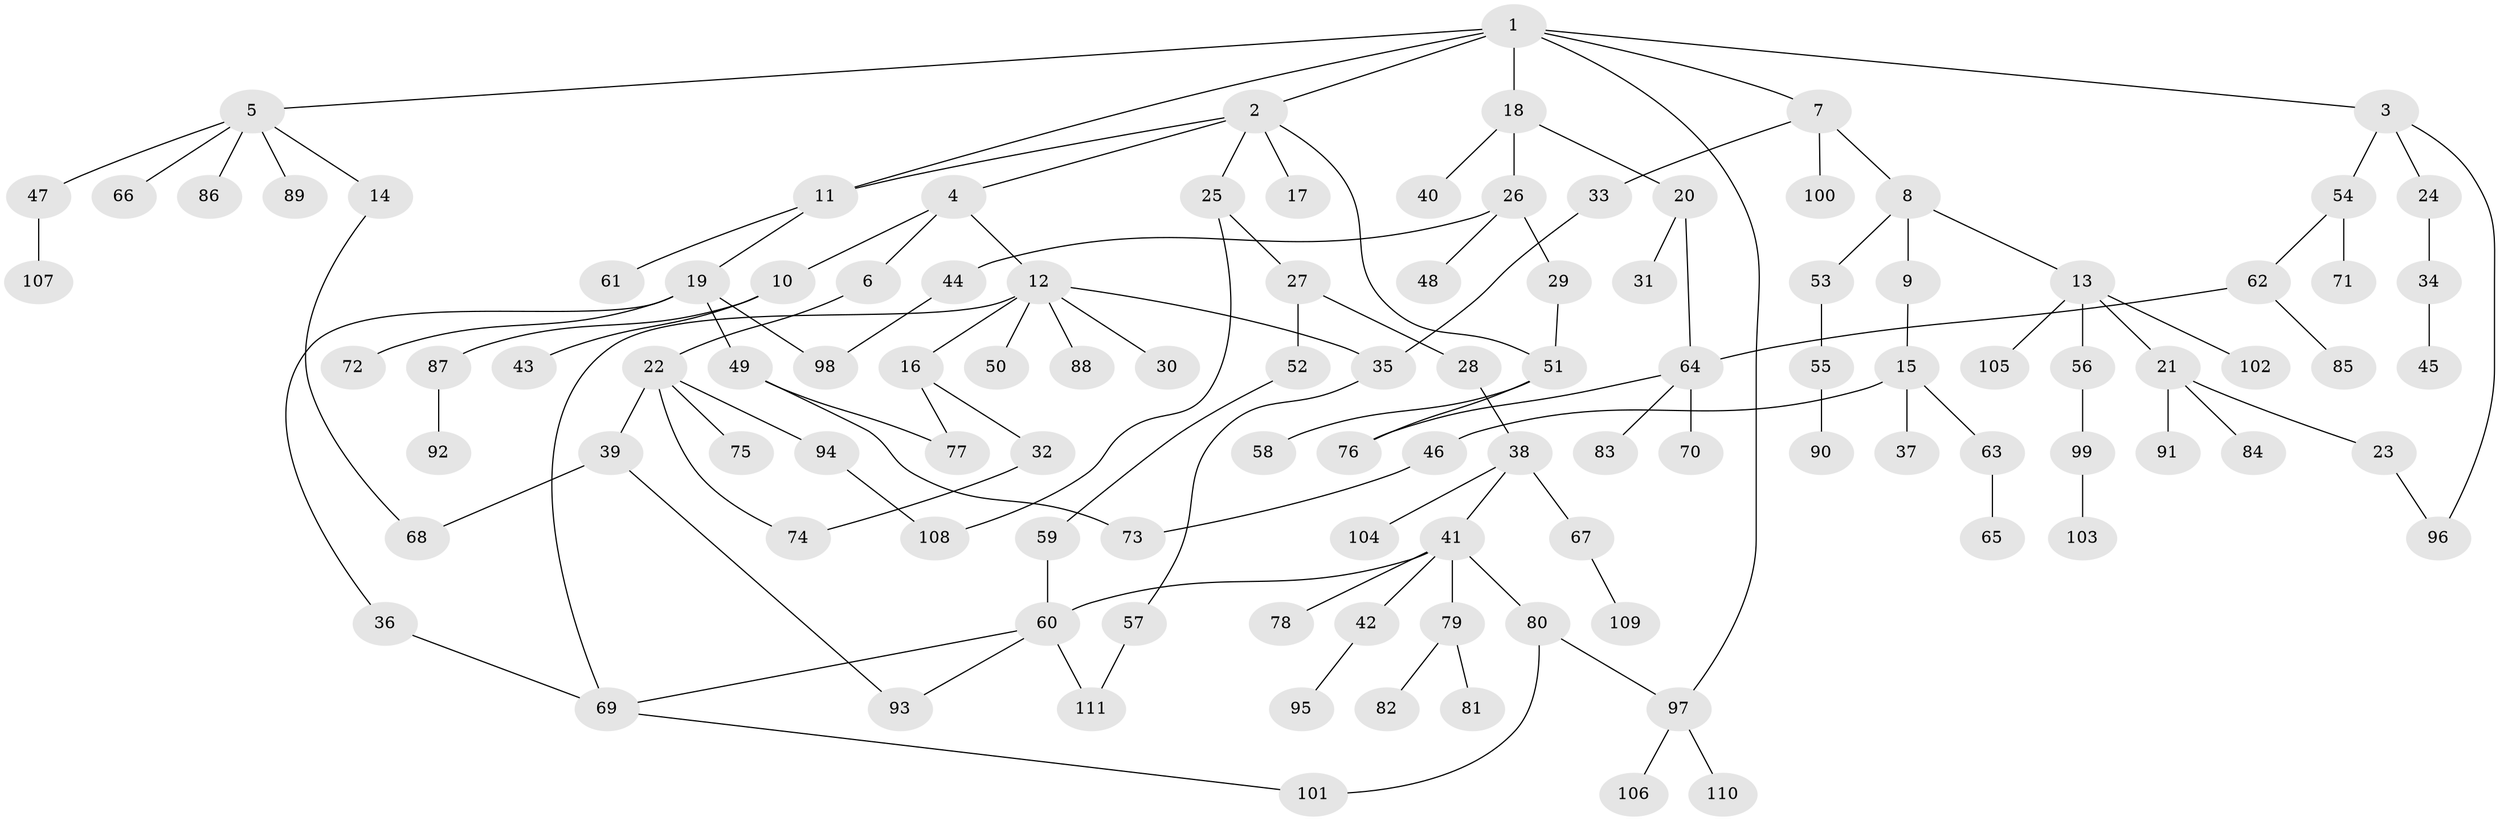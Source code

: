 // coarse degree distribution, {17: 0.030303030303030304, 11: 0.030303030303030304, 2: 0.18181818181818182, 4: 0.030303030303030304, 3: 0.06060606060606061, 1: 0.5757575757575758, 7: 0.06060606060606061, 5: 0.030303030303030304}
// Generated by graph-tools (version 1.1) at 2025/17/03/04/25 18:17:03]
// undirected, 111 vertices, 129 edges
graph export_dot {
graph [start="1"]
  node [color=gray90,style=filled];
  1;
  2;
  3;
  4;
  5;
  6;
  7;
  8;
  9;
  10;
  11;
  12;
  13;
  14;
  15;
  16;
  17;
  18;
  19;
  20;
  21;
  22;
  23;
  24;
  25;
  26;
  27;
  28;
  29;
  30;
  31;
  32;
  33;
  34;
  35;
  36;
  37;
  38;
  39;
  40;
  41;
  42;
  43;
  44;
  45;
  46;
  47;
  48;
  49;
  50;
  51;
  52;
  53;
  54;
  55;
  56;
  57;
  58;
  59;
  60;
  61;
  62;
  63;
  64;
  65;
  66;
  67;
  68;
  69;
  70;
  71;
  72;
  73;
  74;
  75;
  76;
  77;
  78;
  79;
  80;
  81;
  82;
  83;
  84;
  85;
  86;
  87;
  88;
  89;
  90;
  91;
  92;
  93;
  94;
  95;
  96;
  97;
  98;
  99;
  100;
  101;
  102;
  103;
  104;
  105;
  106;
  107;
  108;
  109;
  110;
  111;
  1 -- 2;
  1 -- 3;
  1 -- 5;
  1 -- 7;
  1 -- 11;
  1 -- 18;
  1 -- 97;
  2 -- 4;
  2 -- 17;
  2 -- 25;
  2 -- 51;
  2 -- 11;
  3 -- 24;
  3 -- 54;
  3 -- 96;
  4 -- 6;
  4 -- 10;
  4 -- 12;
  5 -- 14;
  5 -- 47;
  5 -- 66;
  5 -- 86;
  5 -- 89;
  6 -- 22;
  7 -- 8;
  7 -- 33;
  7 -- 100;
  8 -- 9;
  8 -- 13;
  8 -- 53;
  9 -- 15;
  10 -- 43;
  10 -- 87;
  11 -- 19;
  11 -- 61;
  12 -- 16;
  12 -- 30;
  12 -- 50;
  12 -- 88;
  12 -- 35;
  12 -- 69;
  13 -- 21;
  13 -- 56;
  13 -- 102;
  13 -- 105;
  14 -- 68;
  15 -- 37;
  15 -- 46;
  15 -- 63;
  16 -- 32;
  16 -- 77;
  18 -- 20;
  18 -- 26;
  18 -- 40;
  19 -- 36;
  19 -- 49;
  19 -- 72;
  19 -- 98;
  20 -- 31;
  20 -- 64;
  21 -- 23;
  21 -- 84;
  21 -- 91;
  22 -- 39;
  22 -- 74;
  22 -- 75;
  22 -- 94;
  23 -- 96;
  24 -- 34;
  25 -- 27;
  25 -- 108;
  26 -- 29;
  26 -- 44;
  26 -- 48;
  27 -- 28;
  27 -- 52;
  28 -- 38;
  29 -- 51;
  32 -- 74;
  33 -- 35;
  34 -- 45;
  35 -- 57;
  36 -- 69;
  38 -- 41;
  38 -- 67;
  38 -- 104;
  39 -- 68;
  39 -- 93;
  41 -- 42;
  41 -- 60;
  41 -- 78;
  41 -- 79;
  41 -- 80;
  42 -- 95;
  44 -- 98;
  46 -- 73;
  47 -- 107;
  49 -- 77;
  49 -- 73;
  51 -- 58;
  51 -- 76;
  52 -- 59;
  53 -- 55;
  54 -- 62;
  54 -- 71;
  55 -- 90;
  56 -- 99;
  57 -- 111;
  59 -- 60;
  60 -- 69;
  60 -- 93;
  60 -- 111;
  62 -- 64;
  62 -- 85;
  63 -- 65;
  64 -- 70;
  64 -- 76;
  64 -- 83;
  67 -- 109;
  69 -- 101;
  79 -- 81;
  79 -- 82;
  80 -- 101;
  80 -- 97;
  87 -- 92;
  94 -- 108;
  97 -- 106;
  97 -- 110;
  99 -- 103;
}
